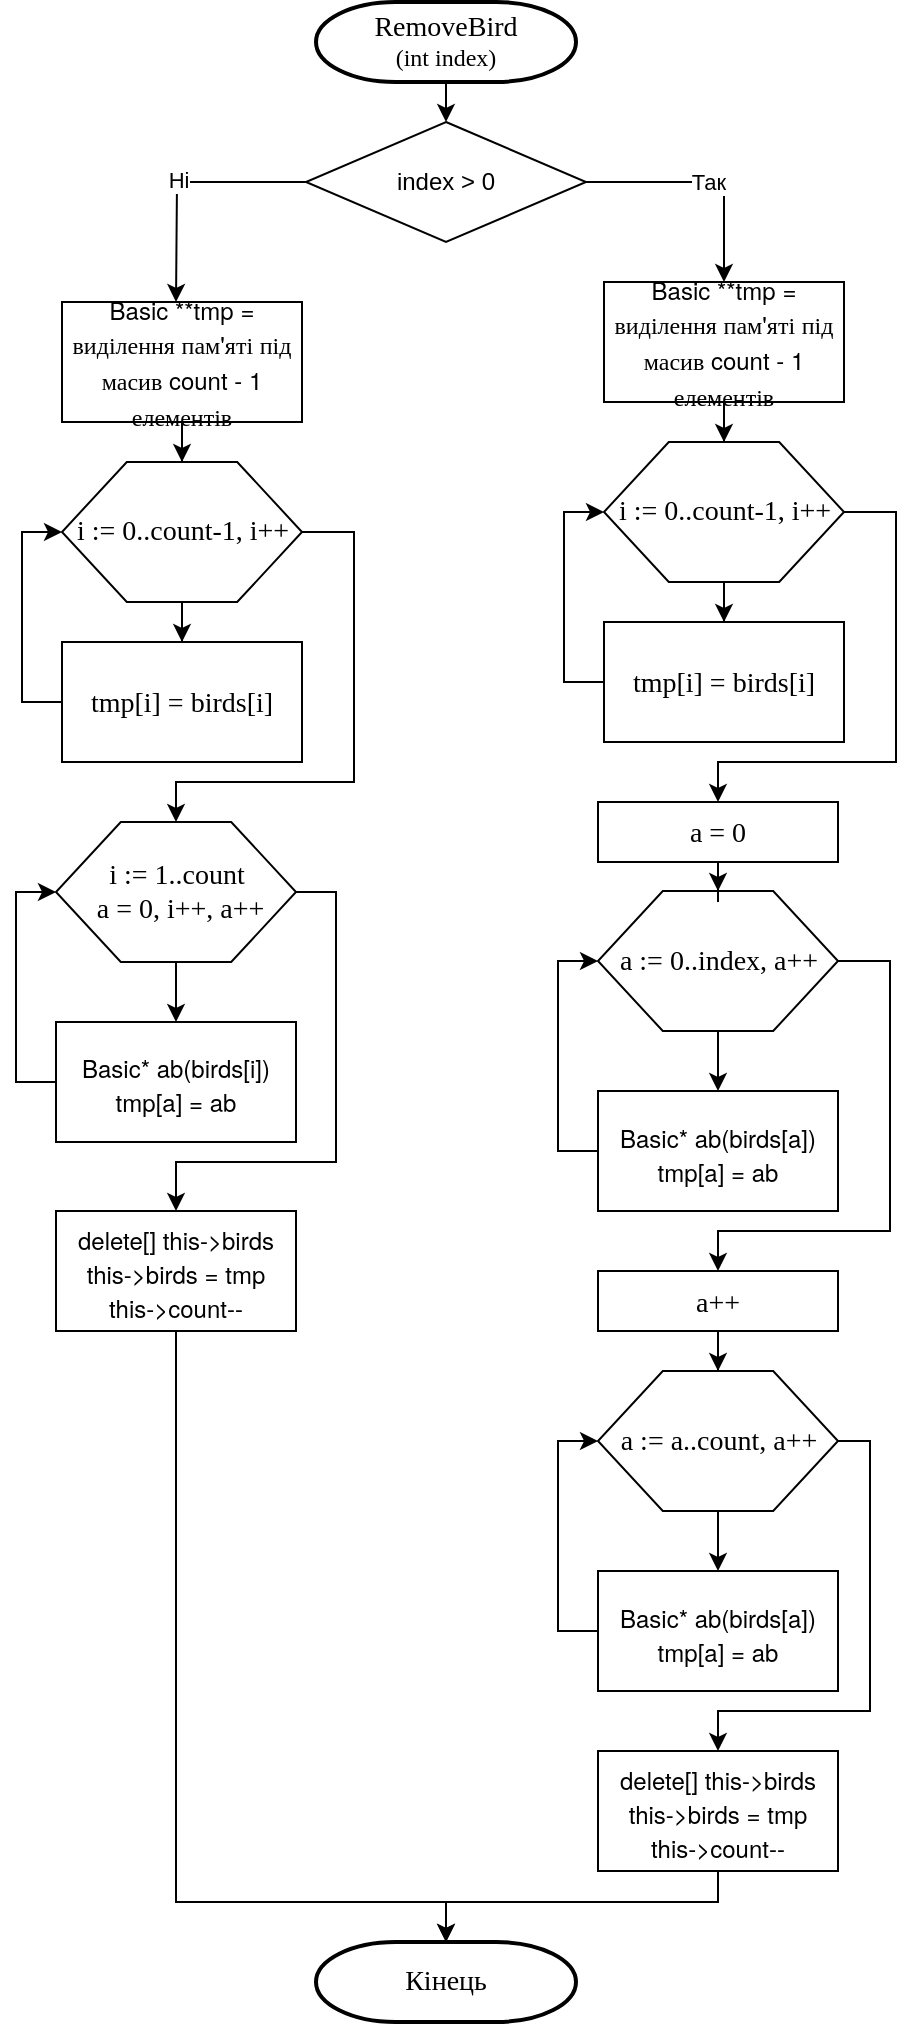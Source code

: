 <mxfile version="14.7.2" type="device" pages="2"><diagram id="J_9qn0rYNV9YhKk9KRre" name="Страница 1"><mxGraphModel dx="946" dy="662" grid="1" gridSize="10" guides="1" tooltips="1" connect="1" arrows="1" fold="1" page="1" pageScale="1" pageWidth="827" pageHeight="1169" math="0" shadow="0"><root><mxCell id="0"/><mxCell id="1" parent="0"/><mxCell id="gJvZN-hNjzbRlBXGFJAf-1" style="edgeStyle=orthogonalEdgeStyle;rounded=0;orthogonalLoop=1;jettySize=auto;html=1;entryX=0.5;entryY=0;entryDx=0;entryDy=0;" edge="1" parent="1" source="gJvZN-hNjzbRlBXGFJAf-2"><mxGeometry relative="1" as="geometry"><mxPoint x="275" y="110" as="targetPoint"/></mxGeometry></mxCell><mxCell id="gJvZN-hNjzbRlBXGFJAf-2" value="&lt;font face=&quot;Times New Roman&quot;&gt;&lt;span style=&quot;font-size: 14px&quot;&gt;RemoveBird&lt;br&gt;&lt;/span&gt;&lt;/font&gt;&lt;p style=&quot;margin: 0px ; font-stretch: normal ; line-height: normal&quot;&gt;&lt;font face=&quot;Times New Roman&quot;&gt;(int&amp;nbsp;index)&lt;/font&gt;&lt;/p&gt;" style="strokeWidth=2;html=1;shape=mxgraph.flowchart.terminator;whiteSpace=wrap;" vertex="1" parent="1"><mxGeometry x="210" y="50" width="130" height="40" as="geometry"/></mxCell><mxCell id="gJvZN-hNjzbRlBXGFJAf-3" value="&lt;font face=&quot;Times New Roman&quot;&gt;&lt;span style=&quot;font-size: 14px&quot;&gt;Кінець&lt;/span&gt;&lt;/font&gt;" style="strokeWidth=2;html=1;shape=mxgraph.flowchart.terminator;whiteSpace=wrap;" vertex="1" parent="1"><mxGeometry x="210" y="1020" width="130" height="40" as="geometry"/></mxCell><mxCell id="gJvZN-hNjzbRlBXGFJAf-4" style="edgeStyle=orthogonalEdgeStyle;rounded=0;orthogonalLoop=1;jettySize=auto;html=1;entryX=0.5;entryY=0;entryDx=0;entryDy=0;" edge="1" parent="1" source="gJvZN-hNjzbRlBXGFJAf-8"><mxGeometry relative="1" as="geometry"><mxPoint x="140" y="200" as="targetPoint"/></mxGeometry></mxCell><mxCell id="gJvZN-hNjzbRlBXGFJAf-5" value="Ні" style="edgeLabel;html=1;align=center;verticalAlign=middle;resizable=0;points=[];" vertex="1" connectable="0" parent="gJvZN-hNjzbRlBXGFJAf-4"><mxGeometry x="0.04" y="-1" relative="1" as="geometry"><mxPoint x="1" y="-1" as="offset"/></mxGeometry></mxCell><mxCell id="gJvZN-hNjzbRlBXGFJAf-6" style="edgeStyle=orthogonalEdgeStyle;rounded=0;orthogonalLoop=1;jettySize=auto;html=1;entryX=0.5;entryY=0;entryDx=0;entryDy=0;" edge="1" parent="1" source="gJvZN-hNjzbRlBXGFJAf-8" target="gJvZN-hNjzbRlBXGFJAf-20"><mxGeometry relative="1" as="geometry"><Array as="points"><mxPoint x="414" y="140"/></Array></mxGeometry></mxCell><mxCell id="gJvZN-hNjzbRlBXGFJAf-7" value="Так" style="edgeLabel;html=1;align=center;verticalAlign=middle;resizable=0;points=[];" vertex="1" connectable="0" parent="gJvZN-hNjzbRlBXGFJAf-6"><mxGeometry x="0.029" relative="1" as="geometry"><mxPoint as="offset"/></mxGeometry></mxCell><mxCell id="gJvZN-hNjzbRlBXGFJAf-8" value="index &amp;gt; 0" style="rhombus;whiteSpace=wrap;html=1;" vertex="1" parent="1"><mxGeometry x="205" y="110" width="140" height="60" as="geometry"/></mxCell><mxCell id="gJvZN-hNjzbRlBXGFJAf-9" style="edgeStyle=orthogonalEdgeStyle;rounded=0;orthogonalLoop=1;jettySize=auto;html=1;entryX=0.5;entryY=0;entryDx=0;entryDy=0;" edge="1" parent="1" source="gJvZN-hNjzbRlBXGFJAf-11" target="gJvZN-hNjzbRlBXGFJAf-13"><mxGeometry relative="1" as="geometry"/></mxCell><mxCell id="gJvZN-hNjzbRlBXGFJAf-10" style="edgeStyle=orthogonalEdgeStyle;rounded=0;orthogonalLoop=1;jettySize=auto;html=1;entryX=0.5;entryY=0;entryDx=0;entryDy=0;" edge="1" parent="1" source="gJvZN-hNjzbRlBXGFJAf-11" target="gJvZN-hNjzbRlBXGFJAf-22"><mxGeometry relative="1" as="geometry"><Array as="points"><mxPoint x="500" y="305"/><mxPoint x="500" y="430"/><mxPoint x="411" y="430"/></Array></mxGeometry></mxCell><mxCell id="gJvZN-hNjzbRlBXGFJAf-11" value="i := 0..count-1, i++" style="verticalLabelPosition=middle;verticalAlign=middle;html=1;shape=hexagon;perimeter=hexagonPerimeter2;arcSize=6;size=0.27;strokeWidth=1;fontFamily=Times New Roman;fontSize=14;align=center;labelPosition=center;" vertex="1" parent="1"><mxGeometry x="354" y="270" width="120" height="70" as="geometry"/></mxCell><mxCell id="gJvZN-hNjzbRlBXGFJAf-12" style="edgeStyle=orthogonalEdgeStyle;rounded=0;orthogonalLoop=1;jettySize=auto;html=1;entryX=0;entryY=0.5;entryDx=0;entryDy=0;" edge="1" parent="1" source="gJvZN-hNjzbRlBXGFJAf-13" target="gJvZN-hNjzbRlBXGFJAf-11"><mxGeometry relative="1" as="geometry"><Array as="points"><mxPoint x="334" y="390"/><mxPoint x="334" y="305"/></Array></mxGeometry></mxCell><mxCell id="gJvZN-hNjzbRlBXGFJAf-13" value="&lt;p style=&quot;margin: 0px ; font-stretch: normal ; line-height: normal&quot;&gt;&lt;span style=&quot;font-family: &amp;#34;times new roman&amp;#34; ; font-size: 14px&quot;&gt;tmp[i] = birds[i]&lt;/span&gt;&lt;br&gt;&lt;/p&gt;" style="rounded=0;whiteSpace=wrap;html=1;" vertex="1" parent="1"><mxGeometry x="354" y="360" width="120" height="60" as="geometry"/></mxCell><mxCell id="gJvZN-hNjzbRlBXGFJAf-14" value="" style="edgeStyle=orthogonalEdgeStyle;rounded=0;orthogonalLoop=1;jettySize=auto;html=1;" edge="1" parent="1" source="gJvZN-hNjzbRlBXGFJAf-16" target="gJvZN-hNjzbRlBXGFJAf-18"><mxGeometry relative="1" as="geometry"/></mxCell><mxCell id="gJvZN-hNjzbRlBXGFJAf-15" style="edgeStyle=orthogonalEdgeStyle;rounded=0;orthogonalLoop=1;jettySize=auto;html=1;" edge="1" parent="1" source="gJvZN-hNjzbRlBXGFJAf-16" target="gJvZN-hNjzbRlBXGFJAf-26"><mxGeometry relative="1" as="geometry"><Array as="points"><mxPoint x="497" y="529.5"/><mxPoint x="497" y="664.5"/><mxPoint x="411" y="664.5"/></Array></mxGeometry></mxCell><mxCell id="gJvZN-hNjzbRlBXGFJAf-16" value="a := 0..index, a++" style="verticalLabelPosition=middle;verticalAlign=middle;html=1;shape=hexagon;perimeter=hexagonPerimeter2;arcSize=6;size=0.27;strokeWidth=1;fontFamily=Times New Roman;fontSize=14;align=center;labelPosition=center;" vertex="1" parent="1"><mxGeometry x="351" y="494.5" width="120" height="70" as="geometry"/></mxCell><mxCell id="gJvZN-hNjzbRlBXGFJAf-17" style="edgeStyle=orthogonalEdgeStyle;rounded=0;orthogonalLoop=1;jettySize=auto;html=1;entryX=0;entryY=0.5;entryDx=0;entryDy=0;" edge="1" parent="1" source="gJvZN-hNjzbRlBXGFJAf-18" target="gJvZN-hNjzbRlBXGFJAf-16"><mxGeometry relative="1" as="geometry"><Array as="points"><mxPoint x="331" y="624.5"/><mxPoint x="331" y="529.5"/></Array></mxGeometry></mxCell><mxCell id="gJvZN-hNjzbRlBXGFJAf-18" value="&lt;p style=&quot;margin: 0px ; font-stretch: normal ; line-height: normal ; font-family: &amp;#34;helvetica neue&amp;#34;&quot;&gt;Basic* ab(birds[a])&lt;/p&gt;&lt;p style=&quot;margin: 0px ; font-stretch: normal ; line-height: normal ; font-family: &amp;#34;helvetica neue&amp;#34;&quot;&gt;tmp[a] = ab&lt;/p&gt;" style="rounded=0;whiteSpace=wrap;html=1;" vertex="1" parent="1"><mxGeometry x="351" y="594.5" width="120" height="60" as="geometry"/></mxCell><mxCell id="gJvZN-hNjzbRlBXGFJAf-19" style="edgeStyle=orthogonalEdgeStyle;rounded=0;orthogonalLoop=1;jettySize=auto;html=1;entryX=0.5;entryY=0;entryDx=0;entryDy=0;" edge="1" parent="1" source="gJvZN-hNjzbRlBXGFJAf-20" target="gJvZN-hNjzbRlBXGFJAf-11"><mxGeometry relative="1" as="geometry"/></mxCell><mxCell id="gJvZN-hNjzbRlBXGFJAf-20" value="&lt;p style=&quot;margin: 0px ; font-stretch: normal ; line-height: normal ; font-family: &amp;#34;helvetica neue&amp;#34;&quot;&gt;Basic **tmp = виділення пам'яті під масив count - 1 елементів&lt;/p&gt;" style="rounded=0;whiteSpace=wrap;html=1;" vertex="1" parent="1"><mxGeometry x="354" y="190" width="120" height="60" as="geometry"/></mxCell><mxCell id="gJvZN-hNjzbRlBXGFJAf-21" style="edgeStyle=orthogonalEdgeStyle;rounded=0;orthogonalLoop=1;jettySize=auto;html=1;entryX=0.5;entryY=0;entryDx=0;entryDy=0;" edge="1" parent="1" source="gJvZN-hNjzbRlBXGFJAf-22" target="gJvZN-hNjzbRlBXGFJAf-16"><mxGeometry relative="1" as="geometry"/></mxCell><mxCell id="gJvZN-hNjzbRlBXGFJAf-22" value="&lt;p style=&quot;margin: 0px ; font-stretch: normal ; line-height: normal&quot;&gt;&lt;font face=&quot;Times New Roman&quot; style=&quot;font-size: 14px&quot;&gt;а = 0&lt;/font&gt;&lt;/p&gt;" style="rounded=0;whiteSpace=wrap;html=1;" vertex="1" parent="1"><mxGeometry x="351" y="450" width="120" height="30" as="geometry"/></mxCell><mxCell id="gJvZN-hNjzbRlBXGFJAf-23" style="edgeStyle=orthogonalEdgeStyle;rounded=0;orthogonalLoop=1;jettySize=auto;html=1;entryX=0.5;entryY=0;entryDx=0;entryDy=0;entryPerimeter=0;" edge="1" parent="1" source="gJvZN-hNjzbRlBXGFJAf-24" target="gJvZN-hNjzbRlBXGFJAf-3"><mxGeometry relative="1" as="geometry"><Array as="points"><mxPoint x="411" y="1000"/><mxPoint x="275" y="1000"/></Array></mxGeometry></mxCell><mxCell id="gJvZN-hNjzbRlBXGFJAf-24" value="&lt;p style=&quot;margin: 0px ; font-stretch: normal ; line-height: normal ; font-family: &amp;#34;helvetica neue&amp;#34;&quot;&gt;delete[] this-&amp;gt;birds&lt;br&gt;&lt;/p&gt;&lt;p style=&quot;margin: 0px ; font-stretch: normal ; line-height: normal ; font-family: &amp;#34;helvetica neue&amp;#34;&quot;&gt;this-&amp;gt;birds = tmp&lt;/p&gt;&lt;p style=&quot;margin: 0px ; font-stretch: normal ; line-height: normal ; font-family: &amp;#34;helvetica neue&amp;#34;&quot;&gt;this-&amp;gt;count--&lt;/p&gt;" style="rounded=0;whiteSpace=wrap;html=1;" vertex="1" parent="1"><mxGeometry x="351" y="924.5" width="120" height="60" as="geometry"/></mxCell><mxCell id="gJvZN-hNjzbRlBXGFJAf-25" value="" style="edgeStyle=orthogonalEdgeStyle;rounded=0;orthogonalLoop=1;jettySize=auto;html=1;" edge="1" parent="1" source="gJvZN-hNjzbRlBXGFJAf-26" target="gJvZN-hNjzbRlBXGFJAf-29"><mxGeometry relative="1" as="geometry"/></mxCell><mxCell id="gJvZN-hNjzbRlBXGFJAf-26" value="&lt;p style=&quot;margin: 0px ; font-stretch: normal ; line-height: normal&quot;&gt;&lt;font face=&quot;Times New Roman&quot; style=&quot;font-size: 14px&quot;&gt;а++&lt;/font&gt;&lt;/p&gt;" style="rounded=0;whiteSpace=wrap;html=1;" vertex="1" parent="1"><mxGeometry x="351" y="684.5" width="120" height="30" as="geometry"/></mxCell><mxCell id="gJvZN-hNjzbRlBXGFJAf-27" value="" style="edgeStyle=orthogonalEdgeStyle;rounded=0;orthogonalLoop=1;jettySize=auto;html=1;" edge="1" parent="1" source="gJvZN-hNjzbRlBXGFJAf-29" target="gJvZN-hNjzbRlBXGFJAf-31"><mxGeometry relative="1" as="geometry"/></mxCell><mxCell id="gJvZN-hNjzbRlBXGFJAf-28" style="edgeStyle=orthogonalEdgeStyle;rounded=0;orthogonalLoop=1;jettySize=auto;html=1;entryX=0.5;entryY=0;entryDx=0;entryDy=0;" edge="1" parent="1" source="gJvZN-hNjzbRlBXGFJAf-29" target="gJvZN-hNjzbRlBXGFJAf-24"><mxGeometry relative="1" as="geometry"><Array as="points"><mxPoint x="487" y="769.5"/><mxPoint x="487" y="904.5"/><mxPoint x="411" y="904.5"/></Array></mxGeometry></mxCell><mxCell id="gJvZN-hNjzbRlBXGFJAf-29" value="a := a..count, a++" style="verticalLabelPosition=middle;verticalAlign=middle;html=1;shape=hexagon;perimeter=hexagonPerimeter2;arcSize=6;size=0.27;strokeWidth=1;fontFamily=Times New Roman;fontSize=14;align=center;labelPosition=center;" vertex="1" parent="1"><mxGeometry x="351" y="734.5" width="120" height="70" as="geometry"/></mxCell><mxCell id="gJvZN-hNjzbRlBXGFJAf-30" style="edgeStyle=orthogonalEdgeStyle;rounded=0;orthogonalLoop=1;jettySize=auto;html=1;entryX=0;entryY=0.5;entryDx=0;entryDy=0;" edge="1" parent="1" source="gJvZN-hNjzbRlBXGFJAf-31" target="gJvZN-hNjzbRlBXGFJAf-29"><mxGeometry relative="1" as="geometry"><Array as="points"><mxPoint x="331" y="864.5"/><mxPoint x="331" y="769.5"/></Array></mxGeometry></mxCell><mxCell id="gJvZN-hNjzbRlBXGFJAf-31" value="&lt;p style=&quot;margin: 0px ; font-stretch: normal ; line-height: normal ; font-family: &amp;#34;helvetica neue&amp;#34;&quot;&gt;Basic* ab(birds[a])&lt;/p&gt;&lt;p style=&quot;margin: 0px ; font-stretch: normal ; line-height: normal ; font-family: &amp;#34;helvetica neue&amp;#34;&quot;&gt;tmp[a] = ab&lt;/p&gt;" style="rounded=0;whiteSpace=wrap;html=1;" vertex="1" parent="1"><mxGeometry x="351" y="834.5" width="120" height="60" as="geometry"/></mxCell><mxCell id="gJvZN-hNjzbRlBXGFJAf-32" style="edgeStyle=orthogonalEdgeStyle;rounded=0;orthogonalLoop=1;jettySize=auto;html=1;entryX=0.5;entryY=0;entryDx=0;entryDy=0;" edge="1" parent="1" source="gJvZN-hNjzbRlBXGFJAf-34" target="gJvZN-hNjzbRlBXGFJAf-36"><mxGeometry relative="1" as="geometry"/></mxCell><mxCell id="gJvZN-hNjzbRlBXGFJAf-33" style="edgeStyle=orthogonalEdgeStyle;rounded=0;orthogonalLoop=1;jettySize=auto;html=1;entryX=0.5;entryY=0;entryDx=0;entryDy=0;" edge="1" parent="1" source="gJvZN-hNjzbRlBXGFJAf-34"><mxGeometry relative="1" as="geometry"><Array as="points"><mxPoint x="229" y="315"/><mxPoint x="229" y="440"/><mxPoint x="140" y="440"/></Array><mxPoint x="140" y="460" as="targetPoint"/></mxGeometry></mxCell><mxCell id="gJvZN-hNjzbRlBXGFJAf-34" value="i := 0..count-1, i++" style="verticalLabelPosition=middle;verticalAlign=middle;html=1;shape=hexagon;perimeter=hexagonPerimeter2;arcSize=6;size=0.27;strokeWidth=1;fontFamily=Times New Roman;fontSize=14;align=center;labelPosition=center;" vertex="1" parent="1"><mxGeometry x="83" y="280" width="120" height="70" as="geometry"/></mxCell><mxCell id="gJvZN-hNjzbRlBXGFJAf-35" style="edgeStyle=orthogonalEdgeStyle;rounded=0;orthogonalLoop=1;jettySize=auto;html=1;entryX=0;entryY=0.5;entryDx=0;entryDy=0;" edge="1" parent="1" source="gJvZN-hNjzbRlBXGFJAf-36" target="gJvZN-hNjzbRlBXGFJAf-34"><mxGeometry relative="1" as="geometry"><Array as="points"><mxPoint x="63" y="400"/><mxPoint x="63" y="315"/></Array></mxGeometry></mxCell><mxCell id="gJvZN-hNjzbRlBXGFJAf-36" value="&lt;p style=&quot;margin: 0px ; font-stretch: normal ; line-height: normal&quot;&gt;&lt;font face=&quot;Times New Roman&quot; style=&quot;font-size: 14px&quot;&gt;tmp[i] = birds[i]&lt;/font&gt;&lt;/p&gt;" style="rounded=0;whiteSpace=wrap;html=1;" vertex="1" parent="1"><mxGeometry x="83" y="370" width="120" height="60" as="geometry"/></mxCell><mxCell id="gJvZN-hNjzbRlBXGFJAf-37" value="" style="edgeStyle=orthogonalEdgeStyle;rounded=0;orthogonalLoop=1;jettySize=auto;html=1;" edge="1" parent="1" source="gJvZN-hNjzbRlBXGFJAf-39" target="gJvZN-hNjzbRlBXGFJAf-41"><mxGeometry relative="1" as="geometry"/></mxCell><mxCell id="gJvZN-hNjzbRlBXGFJAf-38" style="edgeStyle=orthogonalEdgeStyle;rounded=0;orthogonalLoop=1;jettySize=auto;html=1;entryX=0.5;entryY=0;entryDx=0;entryDy=0;" edge="1" parent="1" source="gJvZN-hNjzbRlBXGFJAf-39" target="gJvZN-hNjzbRlBXGFJAf-45"><mxGeometry relative="1" as="geometry"><Array as="points"><mxPoint x="220" y="495"/><mxPoint x="220" y="630"/><mxPoint x="140" y="630"/></Array></mxGeometry></mxCell><mxCell id="gJvZN-hNjzbRlBXGFJAf-39" value="i := 1..count&lt;br&gt;&amp;nbsp;a = 0, i++, a++" style="verticalLabelPosition=middle;verticalAlign=middle;html=1;shape=hexagon;perimeter=hexagonPerimeter2;arcSize=6;size=0.27;strokeWidth=1;fontFamily=Times New Roman;fontSize=14;align=center;labelPosition=center;" vertex="1" parent="1"><mxGeometry x="80" y="460" width="120" height="70" as="geometry"/></mxCell><mxCell id="gJvZN-hNjzbRlBXGFJAf-40" style="edgeStyle=orthogonalEdgeStyle;rounded=0;orthogonalLoop=1;jettySize=auto;html=1;entryX=0;entryY=0.5;entryDx=0;entryDy=0;" edge="1" parent="1" source="gJvZN-hNjzbRlBXGFJAf-41" target="gJvZN-hNjzbRlBXGFJAf-39"><mxGeometry relative="1" as="geometry"><Array as="points"><mxPoint x="60" y="590"/><mxPoint x="60" y="495"/></Array></mxGeometry></mxCell><mxCell id="gJvZN-hNjzbRlBXGFJAf-41" value="&lt;p style=&quot;margin: 0px ; font-stretch: normal ; line-height: normal ; font-family: &amp;#34;helvetica neue&amp;#34;&quot;&gt;Basic* ab(birds[i])&lt;/p&gt;&lt;p style=&quot;margin: 0px ; font-stretch: normal ; line-height: normal ; font-family: &amp;#34;helvetica neue&amp;#34;&quot;&gt;tmp[a] = ab&lt;/p&gt;" style="rounded=0;whiteSpace=wrap;html=1;" vertex="1" parent="1"><mxGeometry x="80" y="560" width="120" height="60" as="geometry"/></mxCell><mxCell id="gJvZN-hNjzbRlBXGFJAf-42" style="edgeStyle=orthogonalEdgeStyle;rounded=0;orthogonalLoop=1;jettySize=auto;html=1;entryX=0.5;entryY=0;entryDx=0;entryDy=0;" edge="1" parent="1" source="gJvZN-hNjzbRlBXGFJAf-43" target="gJvZN-hNjzbRlBXGFJAf-34"><mxGeometry relative="1" as="geometry"/></mxCell><mxCell id="gJvZN-hNjzbRlBXGFJAf-43" value="&lt;p style=&quot;margin: 0px ; font-stretch: normal ; line-height: normal ; font-family: &amp;#34;helvetica neue&amp;#34;&quot;&gt;Basic **tmp = виділення пам'яті під масив count - 1 елементів&lt;/p&gt;" style="rounded=0;whiteSpace=wrap;html=1;" vertex="1" parent="1"><mxGeometry x="83" y="200" width="120" height="60" as="geometry"/></mxCell><mxCell id="gJvZN-hNjzbRlBXGFJAf-44" style="edgeStyle=orthogonalEdgeStyle;rounded=0;orthogonalLoop=1;jettySize=auto;html=1;entryX=0.5;entryY=0;entryDx=0;entryDy=0;entryPerimeter=0;" edge="1" parent="1" source="gJvZN-hNjzbRlBXGFJAf-45" target="gJvZN-hNjzbRlBXGFJAf-3"><mxGeometry relative="1" as="geometry"><Array as="points"><mxPoint x="140" y="1000"/><mxPoint x="275" y="1000"/></Array></mxGeometry></mxCell><mxCell id="gJvZN-hNjzbRlBXGFJAf-45" value="&lt;p style=&quot;margin: 0px ; font-stretch: normal ; line-height: normal ; font-family: &amp;#34;helvetica neue&amp;#34;&quot;&gt;delete[] this-&amp;gt;birds&lt;br&gt;&lt;/p&gt;&lt;p style=&quot;margin: 0px ; font-stretch: normal ; line-height: normal ; font-family: &amp;#34;helvetica neue&amp;#34;&quot;&gt;this-&amp;gt;birds = tmp&lt;/p&gt;&lt;p style=&quot;margin: 0px ; font-stretch: normal ; line-height: normal ; font-family: &amp;#34;helvetica neue&amp;#34;&quot;&gt;this-&amp;gt;count--&lt;/p&gt;" style="rounded=0;whiteSpace=wrap;html=1;" vertex="1" parent="1"><mxGeometry x="80" y="654.5" width="120" height="60" as="geometry"/></mxCell></root></mxGraphModel></diagram><diagram name="Страница 2" id="1se6w-Lcjf9VSwTZyTBg"><mxGraphModel dx="946" dy="662" grid="1" gridSize="10" guides="1" tooltips="1" connect="1" arrows="1" fold="1" page="1" pageScale="1" pageWidth="827" pageHeight="1169" math="0" shadow="0"><root><mxCell id="AQ9sg2AnDLijqYYVcCZK-0"/><mxCell id="AQ9sg2AnDLijqYYVcCZK-1" parent="AQ9sg2AnDLijqYYVcCZK-0"/><mxCell id="AQ9sg2AnDLijqYYVcCZK-2" value="" style="edgeStyle=orthogonalEdgeStyle;rounded=0;orthogonalLoop=1;jettySize=auto;html=1;endArrow=classic;endFill=1;fontFamily=Times New Roman;fontSize=14;" parent="AQ9sg2AnDLijqYYVcCZK-1" source="AQ9sg2AnDLijqYYVcCZK-3" target="AQ9sg2AnDLijqYYVcCZK-7" edge="1"><mxGeometry relative="1" as="geometry"/></mxCell><mxCell id="AQ9sg2AnDLijqYYVcCZK-3" value="&lt;p style=&quot;margin: 0px ; font-stretch: normal ; font-size: 12px ; line-height: normal ; font-family: &amp;#34;helvetica neue&amp;#34;&quot;&gt;free_matrix&lt;/p&gt;" style="strokeWidth=2;html=1;shape=mxgraph.flowchart.terminator;whiteSpace=wrap;fontFamily=Times New Roman;fontSize=14;" parent="AQ9sg2AnDLijqYYVcCZK-1" vertex="1"><mxGeometry x="250" y="100" width="100" height="50" as="geometry"/></mxCell><mxCell id="AQ9sg2AnDLijqYYVcCZK-4" value="&lt;p style=&quot;margin: 0px ; font-stretch: normal ; font-size: 12px ; line-height: normal ; font-family: &amp;#34;helvetica neue&amp;#34;&quot;&gt;Кінець&lt;/p&gt;" style="strokeWidth=2;html=1;shape=mxgraph.flowchart.terminator;whiteSpace=wrap;fontFamily=Times New Roman;fontSize=14;" parent="AQ9sg2AnDLijqYYVcCZK-1" vertex="1"><mxGeometry x="250" y="570" width="100" height="50" as="geometry"/></mxCell><mxCell id="AQ9sg2AnDLijqYYVcCZK-5" value="" style="edgeStyle=orthogonalEdgeStyle;rounded=0;orthogonalLoop=1;jettySize=auto;html=1;endArrow=classic;endFill=1;fontFamily=Times New Roman;fontSize=14;" parent="AQ9sg2AnDLijqYYVcCZK-1" source="AQ9sg2AnDLijqYYVcCZK-7" target="AQ9sg2AnDLijqYYVcCZK-10" edge="1"><mxGeometry relative="1" as="geometry"/></mxCell><mxCell id="AQ9sg2AnDLijqYYVcCZK-6" style="edgeStyle=orthogonalEdgeStyle;rounded=0;orthogonalLoop=1;jettySize=auto;html=1;entryX=0.5;entryY=0;entryDx=0;entryDy=0;endArrow=classic;endFill=1;fontFamily=Times New Roman;fontSize=14;" parent="AQ9sg2AnDLijqYYVcCZK-1" source="AQ9sg2AnDLijqYYVcCZK-7" target="AQ9sg2AnDLijqYYVcCZK-14" edge="1"><mxGeometry relative="1" as="geometry"><Array as="points"><mxPoint x="410" y="210"/><mxPoint x="410" y="460"/><mxPoint x="300" y="460"/></Array></mxGeometry></mxCell><mxCell id="AQ9sg2AnDLijqYYVcCZK-7" value="i := 0..column, i++" style="verticalLabelPosition=middle;verticalAlign=middle;html=1;shape=hexagon;perimeter=hexagonPerimeter2;arcSize=6;size=0.27;strokeWidth=1;fontFamily=Times New Roman;fontSize=14;align=center;labelPosition=center;" parent="AQ9sg2AnDLijqYYVcCZK-1" vertex="1"><mxGeometry x="240" y="180" width="120" height="60" as="geometry"/></mxCell><mxCell id="AQ9sg2AnDLijqYYVcCZK-8" value="" style="edgeStyle=orthogonalEdgeStyle;rounded=0;orthogonalLoop=1;jettySize=auto;html=1;endArrow=classic;endFill=1;fontFamily=Times New Roman;fontSize=14;" parent="AQ9sg2AnDLijqYYVcCZK-1" source="AQ9sg2AnDLijqYYVcCZK-10" target="AQ9sg2AnDLijqYYVcCZK-12" edge="1"><mxGeometry relative="1" as="geometry"/></mxCell><mxCell id="AQ9sg2AnDLijqYYVcCZK-9" style="edgeStyle=orthogonalEdgeStyle;rounded=0;orthogonalLoop=1;jettySize=auto;html=1;entryX=0;entryY=0.5;entryDx=0;entryDy=0;endArrow=classic;endFill=1;fontFamily=Times New Roman;fontSize=14;" parent="AQ9sg2AnDLijqYYVcCZK-1" source="AQ9sg2AnDLijqYYVcCZK-10" target="AQ9sg2AnDLijqYYVcCZK-7" edge="1"><mxGeometry relative="1" as="geometry"><Array as="points"><mxPoint x="380" y="300"/><mxPoint x="380" y="440"/><mxPoint x="200" y="440"/><mxPoint x="200" y="210"/></Array></mxGeometry></mxCell><mxCell id="AQ9sg2AnDLijqYYVcCZK-10" value="j := 0..row, j++" style="verticalLabelPosition=middle;verticalAlign=middle;html=1;shape=hexagon;perimeter=hexagonPerimeter2;arcSize=6;size=0.27;strokeWidth=1;fontFamily=Times New Roman;fontSize=14;align=center;labelPosition=center;" parent="AQ9sg2AnDLijqYYVcCZK-1" vertex="1"><mxGeometry x="240" y="270" width="120" height="60" as="geometry"/></mxCell><mxCell id="AQ9sg2AnDLijqYYVcCZK-11" style="edgeStyle=orthogonalEdgeStyle;rounded=0;orthogonalLoop=1;jettySize=auto;html=1;entryX=0;entryY=0.5;entryDx=0;entryDy=0;endArrow=classic;endFill=1;fontFamily=Times New Roman;fontSize=14;" parent="AQ9sg2AnDLijqYYVcCZK-1" source="AQ9sg2AnDLijqYYVcCZK-12" target="AQ9sg2AnDLijqYYVcCZK-10" edge="1"><mxGeometry relative="1" as="geometry"><Array as="points"><mxPoint x="300" y="390"/><mxPoint x="220" y="390"/><mxPoint x="220" y="300"/></Array></mxGeometry></mxCell><mxCell id="AQ9sg2AnDLijqYYVcCZK-12" value="Звільнення кожного елементу двухмірного масив" style="rounded=0;whiteSpace=wrap;html=1;strokeWidth=1;fontFamily=Times New Roman;fontSize=14;" parent="AQ9sg2AnDLijqYYVcCZK-1" vertex="1"><mxGeometry x="240" y="360" width="120" height="60" as="geometry"/></mxCell><mxCell id="AQ9sg2AnDLijqYYVcCZK-13" value="" style="edgeStyle=orthogonalEdgeStyle;rounded=0;orthogonalLoop=1;jettySize=auto;html=1;endArrow=classic;endFill=1;fontFamily=Times New Roman;fontSize=14;" parent="AQ9sg2AnDLijqYYVcCZK-1" source="AQ9sg2AnDLijqYYVcCZK-14" target="AQ9sg2AnDLijqYYVcCZK-4" edge="1"><mxGeometry relative="1" as="geometry"/></mxCell><mxCell id="AQ9sg2AnDLijqYYVcCZK-14" value="Звільнення двухмірного масив" style="rounded=0;whiteSpace=wrap;html=1;strokeWidth=1;fontFamily=Times New Roman;fontSize=14;" parent="AQ9sg2AnDLijqYYVcCZK-1" vertex="1"><mxGeometry x="240" y="480" width="120" height="60" as="geometry"/></mxCell></root></mxGraphModel></diagram></mxfile>